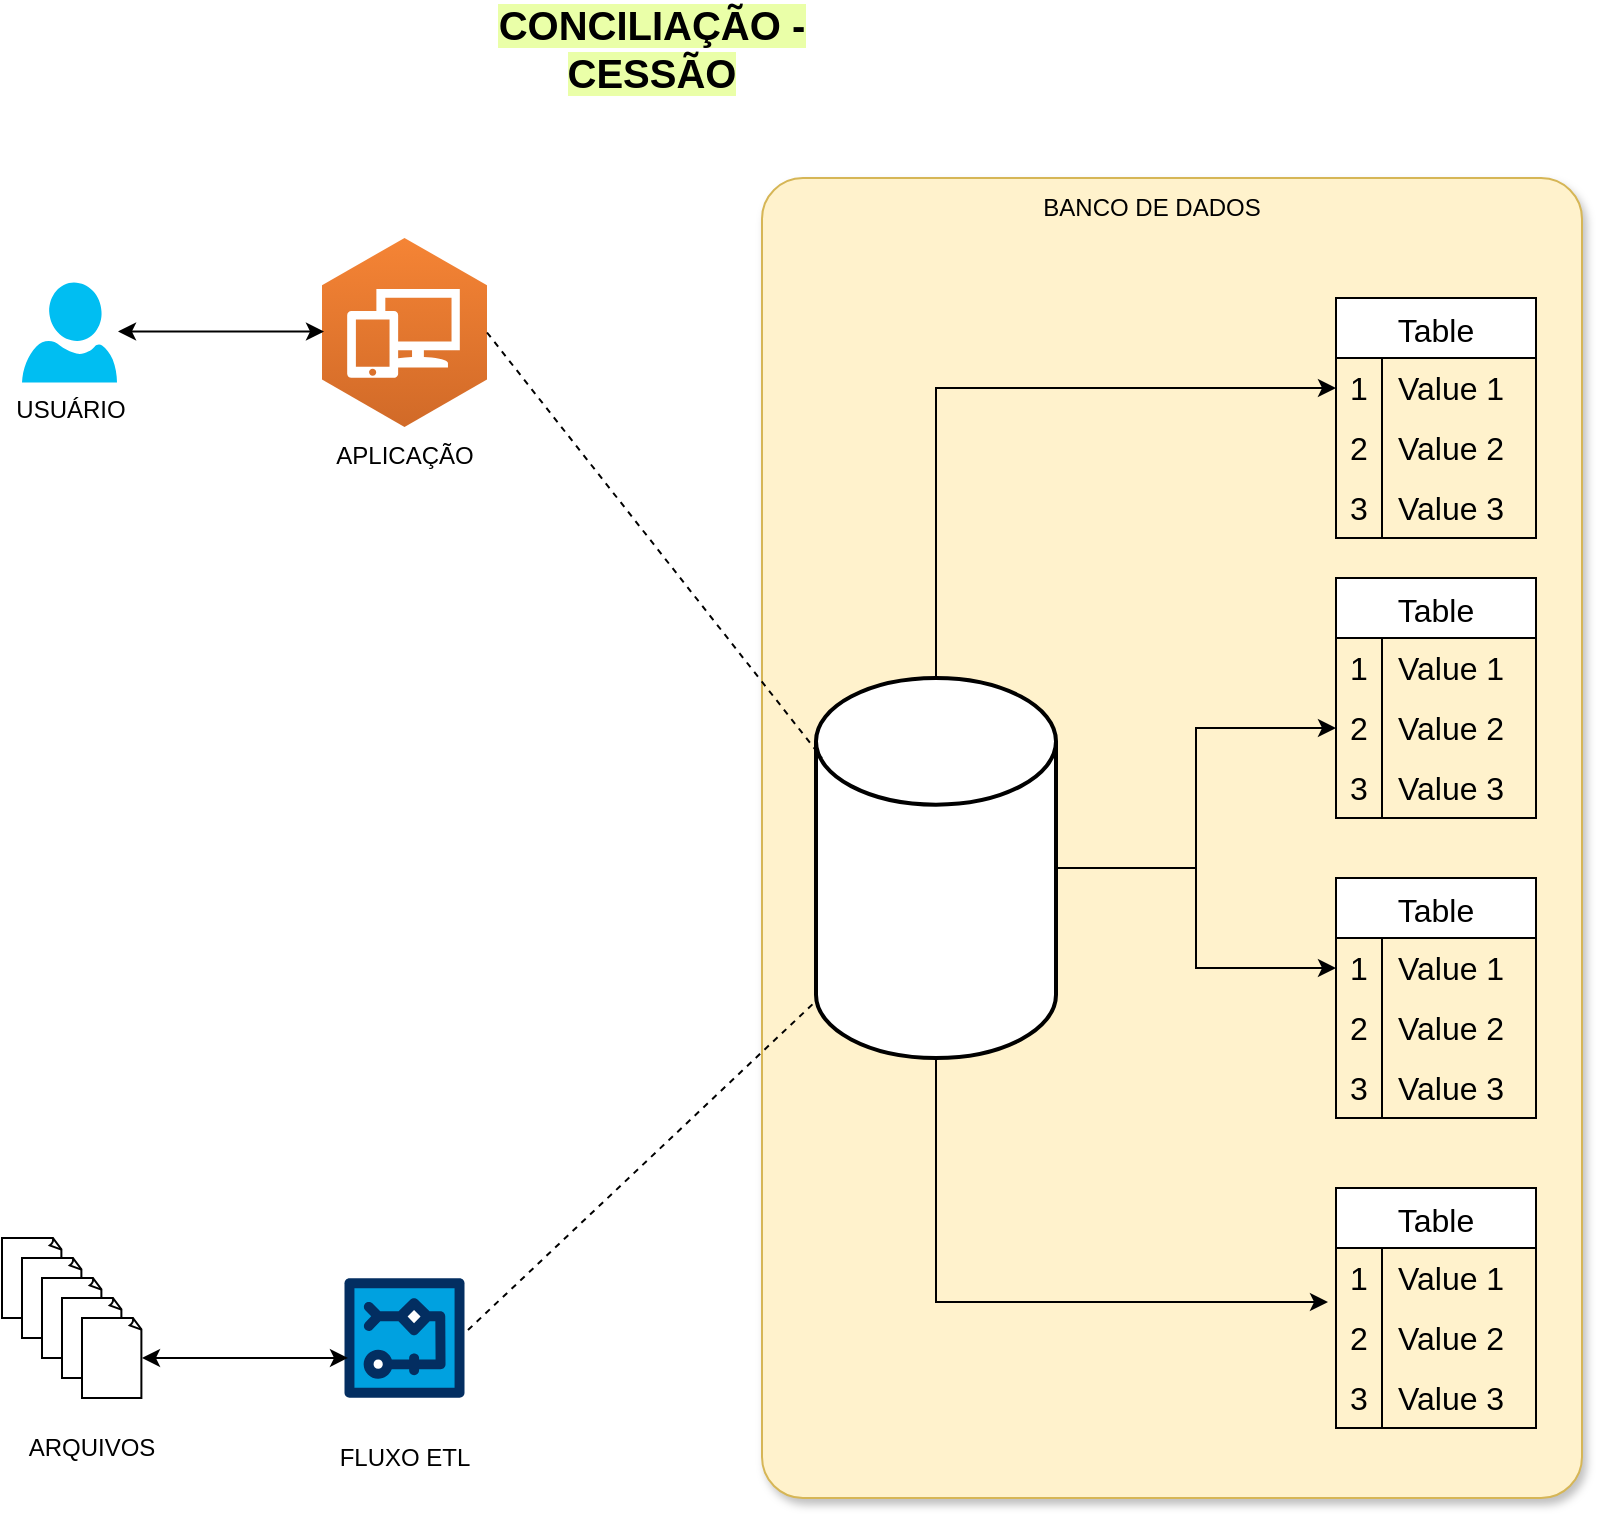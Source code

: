 <mxfile version="26.2.2">
  <diagram name="Página-1" id="dZ1INaviMljP2FmSyb9t">
    <mxGraphModel dx="1876" dy="820" grid="1" gridSize="10" guides="1" tooltips="1" connect="1" arrows="1" fold="1" page="1" pageScale="1" pageWidth="827" pageHeight="1169" math="0" shadow="0">
      <root>
        <mxCell id="0" />
        <mxCell id="1" parent="0" />
        <mxCell id="9CD8Q6830F6TMeSSEY_z-54" value="" style="rounded=1;whiteSpace=wrap;html=1;fillColor=#fff2cc;strokeColor=#d6b656;shadow=1;glass=0;arcSize=5;" vertex="1" parent="1">
          <mxGeometry x="410" y="90" width="410" height="660" as="geometry" />
        </mxCell>
        <mxCell id="9CD8Q6830F6TMeSSEY_z-43" style="edgeStyle=orthogonalEdgeStyle;rounded=0;orthogonalLoop=1;jettySize=auto;html=1;" edge="1" parent="1" source="9CD8Q6830F6TMeSSEY_z-1" target="9CD8Q6830F6TMeSSEY_z-3">
          <mxGeometry relative="1" as="geometry" />
        </mxCell>
        <mxCell id="9CD8Q6830F6TMeSSEY_z-44" style="edgeStyle=orthogonalEdgeStyle;rounded=0;orthogonalLoop=1;jettySize=auto;html=1;exitX=1;exitY=0.5;exitDx=0;exitDy=0;exitPerimeter=0;entryX=0;entryY=0.5;entryDx=0;entryDy=0;" edge="1" parent="1" source="9CD8Q6830F6TMeSSEY_z-1" target="9CD8Q6830F6TMeSSEY_z-16">
          <mxGeometry relative="1" as="geometry" />
        </mxCell>
        <mxCell id="9CD8Q6830F6TMeSSEY_z-45" style="edgeStyle=orthogonalEdgeStyle;rounded=0;orthogonalLoop=1;jettySize=auto;html=1;exitX=1;exitY=0.5;exitDx=0;exitDy=0;exitPerimeter=0;entryX=0;entryY=0.5;entryDx=0;entryDy=0;" edge="1" parent="1" source="9CD8Q6830F6TMeSSEY_z-1" target="9CD8Q6830F6TMeSSEY_z-23">
          <mxGeometry relative="1" as="geometry" />
        </mxCell>
        <mxCell id="9CD8Q6830F6TMeSSEY_z-1" value="" style="strokeWidth=2;html=1;shape=mxgraph.flowchart.database;whiteSpace=wrap;" vertex="1" parent="1">
          <mxGeometry x="437" y="340" width="120" height="190" as="geometry" />
        </mxCell>
        <mxCell id="9CD8Q6830F6TMeSSEY_z-2" value="Table" style="shape=table;startSize=30;container=1;collapsible=0;childLayout=tableLayout;fixedRows=1;rowLines=0;fontStyle=0;strokeColor=default;fontSize=16;" vertex="1" parent="1">
          <mxGeometry x="697" y="150" width="100" height="120" as="geometry" />
        </mxCell>
        <mxCell id="9CD8Q6830F6TMeSSEY_z-3" value="" style="shape=tableRow;horizontal=0;startSize=0;swimlaneHead=0;swimlaneBody=0;top=0;left=0;bottom=0;right=0;collapsible=0;dropTarget=0;fillColor=none;points=[[0,0.5],[1,0.5]];portConstraint=eastwest;strokeColor=inherit;fontSize=16;" vertex="1" parent="9CD8Q6830F6TMeSSEY_z-2">
          <mxGeometry y="30" width="100" height="30" as="geometry" />
        </mxCell>
        <mxCell id="9CD8Q6830F6TMeSSEY_z-4" value="1" style="shape=partialRectangle;html=1;whiteSpace=wrap;connectable=0;fillColor=none;top=0;left=0;bottom=0;right=0;overflow=hidden;pointerEvents=1;strokeColor=inherit;fontSize=16;" vertex="1" parent="9CD8Q6830F6TMeSSEY_z-3">
          <mxGeometry width="23" height="30" as="geometry">
            <mxRectangle width="23" height="30" as="alternateBounds" />
          </mxGeometry>
        </mxCell>
        <mxCell id="9CD8Q6830F6TMeSSEY_z-5" value="Value 1" style="shape=partialRectangle;html=1;whiteSpace=wrap;connectable=0;fillColor=none;top=0;left=0;bottom=0;right=0;align=left;spacingLeft=6;overflow=hidden;strokeColor=inherit;fontSize=16;" vertex="1" parent="9CD8Q6830F6TMeSSEY_z-3">
          <mxGeometry x="23" width="77" height="30" as="geometry">
            <mxRectangle width="77" height="30" as="alternateBounds" />
          </mxGeometry>
        </mxCell>
        <mxCell id="9CD8Q6830F6TMeSSEY_z-6" value="" style="shape=tableRow;horizontal=0;startSize=0;swimlaneHead=0;swimlaneBody=0;top=0;left=0;bottom=0;right=0;collapsible=0;dropTarget=0;fillColor=none;points=[[0,0.5],[1,0.5]];portConstraint=eastwest;strokeColor=inherit;fontSize=16;" vertex="1" parent="9CD8Q6830F6TMeSSEY_z-2">
          <mxGeometry y="60" width="100" height="30" as="geometry" />
        </mxCell>
        <mxCell id="9CD8Q6830F6TMeSSEY_z-7" value="2" style="shape=partialRectangle;html=1;whiteSpace=wrap;connectable=0;fillColor=none;top=0;left=0;bottom=0;right=0;overflow=hidden;strokeColor=inherit;fontSize=16;" vertex="1" parent="9CD8Q6830F6TMeSSEY_z-6">
          <mxGeometry width="23" height="30" as="geometry">
            <mxRectangle width="23" height="30" as="alternateBounds" />
          </mxGeometry>
        </mxCell>
        <mxCell id="9CD8Q6830F6TMeSSEY_z-8" value="Value 2" style="shape=partialRectangle;html=1;whiteSpace=wrap;connectable=0;fillColor=none;top=0;left=0;bottom=0;right=0;align=left;spacingLeft=6;overflow=hidden;strokeColor=inherit;fontSize=16;" vertex="1" parent="9CD8Q6830F6TMeSSEY_z-6">
          <mxGeometry x="23" width="77" height="30" as="geometry">
            <mxRectangle width="77" height="30" as="alternateBounds" />
          </mxGeometry>
        </mxCell>
        <mxCell id="9CD8Q6830F6TMeSSEY_z-9" value="" style="shape=tableRow;horizontal=0;startSize=0;swimlaneHead=0;swimlaneBody=0;top=0;left=0;bottom=0;right=0;collapsible=0;dropTarget=0;fillColor=none;points=[[0,0.5],[1,0.5]];portConstraint=eastwest;strokeColor=inherit;fontSize=16;" vertex="1" parent="9CD8Q6830F6TMeSSEY_z-2">
          <mxGeometry y="90" width="100" height="30" as="geometry" />
        </mxCell>
        <mxCell id="9CD8Q6830F6TMeSSEY_z-10" value="3" style="shape=partialRectangle;html=1;whiteSpace=wrap;connectable=0;fillColor=none;top=0;left=0;bottom=0;right=0;overflow=hidden;strokeColor=inherit;fontSize=16;" vertex="1" parent="9CD8Q6830F6TMeSSEY_z-9">
          <mxGeometry width="23" height="30" as="geometry">
            <mxRectangle width="23" height="30" as="alternateBounds" />
          </mxGeometry>
        </mxCell>
        <mxCell id="9CD8Q6830F6TMeSSEY_z-11" value="Value 3" style="shape=partialRectangle;html=1;whiteSpace=wrap;connectable=0;fillColor=none;top=0;left=0;bottom=0;right=0;align=left;spacingLeft=6;overflow=hidden;strokeColor=inherit;fontSize=16;" vertex="1" parent="9CD8Q6830F6TMeSSEY_z-9">
          <mxGeometry x="23" width="77" height="30" as="geometry">
            <mxRectangle width="77" height="30" as="alternateBounds" />
          </mxGeometry>
        </mxCell>
        <mxCell id="9CD8Q6830F6TMeSSEY_z-12" value="Table" style="shape=table;startSize=30;container=1;collapsible=0;childLayout=tableLayout;fixedRows=1;rowLines=0;fontStyle=0;strokeColor=default;fontSize=16;" vertex="1" parent="1">
          <mxGeometry x="697" y="290" width="100" height="120" as="geometry" />
        </mxCell>
        <mxCell id="9CD8Q6830F6TMeSSEY_z-13" value="" style="shape=tableRow;horizontal=0;startSize=0;swimlaneHead=0;swimlaneBody=0;top=0;left=0;bottom=0;right=0;collapsible=0;dropTarget=0;fillColor=none;points=[[0,0.5],[1,0.5]];portConstraint=eastwest;strokeColor=inherit;fontSize=16;" vertex="1" parent="9CD8Q6830F6TMeSSEY_z-12">
          <mxGeometry y="30" width="100" height="30" as="geometry" />
        </mxCell>
        <mxCell id="9CD8Q6830F6TMeSSEY_z-14" value="1" style="shape=partialRectangle;html=1;whiteSpace=wrap;connectable=0;fillColor=none;top=0;left=0;bottom=0;right=0;overflow=hidden;pointerEvents=1;strokeColor=inherit;fontSize=16;" vertex="1" parent="9CD8Q6830F6TMeSSEY_z-13">
          <mxGeometry width="23" height="30" as="geometry">
            <mxRectangle width="23" height="30" as="alternateBounds" />
          </mxGeometry>
        </mxCell>
        <mxCell id="9CD8Q6830F6TMeSSEY_z-15" value="Value 1" style="shape=partialRectangle;html=1;whiteSpace=wrap;connectable=0;fillColor=none;top=0;left=0;bottom=0;right=0;align=left;spacingLeft=6;overflow=hidden;strokeColor=inherit;fontSize=16;" vertex="1" parent="9CD8Q6830F6TMeSSEY_z-13">
          <mxGeometry x="23" width="77" height="30" as="geometry">
            <mxRectangle width="77" height="30" as="alternateBounds" />
          </mxGeometry>
        </mxCell>
        <mxCell id="9CD8Q6830F6TMeSSEY_z-16" value="" style="shape=tableRow;horizontal=0;startSize=0;swimlaneHead=0;swimlaneBody=0;top=0;left=0;bottom=0;right=0;collapsible=0;dropTarget=0;fillColor=none;points=[[0,0.5],[1,0.5]];portConstraint=eastwest;strokeColor=inherit;fontSize=16;" vertex="1" parent="9CD8Q6830F6TMeSSEY_z-12">
          <mxGeometry y="60" width="100" height="30" as="geometry" />
        </mxCell>
        <mxCell id="9CD8Q6830F6TMeSSEY_z-17" value="2" style="shape=partialRectangle;html=1;whiteSpace=wrap;connectable=0;fillColor=none;top=0;left=0;bottom=0;right=0;overflow=hidden;strokeColor=inherit;fontSize=16;" vertex="1" parent="9CD8Q6830F6TMeSSEY_z-16">
          <mxGeometry width="23" height="30" as="geometry">
            <mxRectangle width="23" height="30" as="alternateBounds" />
          </mxGeometry>
        </mxCell>
        <mxCell id="9CD8Q6830F6TMeSSEY_z-18" value="Value 2" style="shape=partialRectangle;html=1;whiteSpace=wrap;connectable=0;fillColor=none;top=0;left=0;bottom=0;right=0;align=left;spacingLeft=6;overflow=hidden;strokeColor=inherit;fontSize=16;" vertex="1" parent="9CD8Q6830F6TMeSSEY_z-16">
          <mxGeometry x="23" width="77" height="30" as="geometry">
            <mxRectangle width="77" height="30" as="alternateBounds" />
          </mxGeometry>
        </mxCell>
        <mxCell id="9CD8Q6830F6TMeSSEY_z-19" value="" style="shape=tableRow;horizontal=0;startSize=0;swimlaneHead=0;swimlaneBody=0;top=0;left=0;bottom=0;right=0;collapsible=0;dropTarget=0;fillColor=none;points=[[0,0.5],[1,0.5]];portConstraint=eastwest;strokeColor=inherit;fontSize=16;" vertex="1" parent="9CD8Q6830F6TMeSSEY_z-12">
          <mxGeometry y="90" width="100" height="30" as="geometry" />
        </mxCell>
        <mxCell id="9CD8Q6830F6TMeSSEY_z-20" value="3" style="shape=partialRectangle;html=1;whiteSpace=wrap;connectable=0;fillColor=none;top=0;left=0;bottom=0;right=0;overflow=hidden;strokeColor=inherit;fontSize=16;" vertex="1" parent="9CD8Q6830F6TMeSSEY_z-19">
          <mxGeometry width="23" height="30" as="geometry">
            <mxRectangle width="23" height="30" as="alternateBounds" />
          </mxGeometry>
        </mxCell>
        <mxCell id="9CD8Q6830F6TMeSSEY_z-21" value="Value 3" style="shape=partialRectangle;html=1;whiteSpace=wrap;connectable=0;fillColor=none;top=0;left=0;bottom=0;right=0;align=left;spacingLeft=6;overflow=hidden;strokeColor=inherit;fontSize=16;" vertex="1" parent="9CD8Q6830F6TMeSSEY_z-19">
          <mxGeometry x="23" width="77" height="30" as="geometry">
            <mxRectangle width="77" height="30" as="alternateBounds" />
          </mxGeometry>
        </mxCell>
        <mxCell id="9CD8Q6830F6TMeSSEY_z-22" value="Table" style="shape=table;startSize=30;container=1;collapsible=0;childLayout=tableLayout;fixedRows=1;rowLines=0;fontStyle=0;strokeColor=default;fontSize=16;" vertex="1" parent="1">
          <mxGeometry x="697" y="440" width="100" height="120" as="geometry" />
        </mxCell>
        <mxCell id="9CD8Q6830F6TMeSSEY_z-23" value="" style="shape=tableRow;horizontal=0;startSize=0;swimlaneHead=0;swimlaneBody=0;top=0;left=0;bottom=0;right=0;collapsible=0;dropTarget=0;fillColor=none;points=[[0,0.5],[1,0.5]];portConstraint=eastwest;strokeColor=inherit;fontSize=16;" vertex="1" parent="9CD8Q6830F6TMeSSEY_z-22">
          <mxGeometry y="30" width="100" height="30" as="geometry" />
        </mxCell>
        <mxCell id="9CD8Q6830F6TMeSSEY_z-24" value="1" style="shape=partialRectangle;html=1;whiteSpace=wrap;connectable=0;fillColor=none;top=0;left=0;bottom=0;right=0;overflow=hidden;pointerEvents=1;strokeColor=inherit;fontSize=16;" vertex="1" parent="9CD8Q6830F6TMeSSEY_z-23">
          <mxGeometry width="23" height="30" as="geometry">
            <mxRectangle width="23" height="30" as="alternateBounds" />
          </mxGeometry>
        </mxCell>
        <mxCell id="9CD8Q6830F6TMeSSEY_z-25" value="Value 1" style="shape=partialRectangle;html=1;whiteSpace=wrap;connectable=0;fillColor=none;top=0;left=0;bottom=0;right=0;align=left;spacingLeft=6;overflow=hidden;strokeColor=inherit;fontSize=16;" vertex="1" parent="9CD8Q6830F6TMeSSEY_z-23">
          <mxGeometry x="23" width="77" height="30" as="geometry">
            <mxRectangle width="77" height="30" as="alternateBounds" />
          </mxGeometry>
        </mxCell>
        <mxCell id="9CD8Q6830F6TMeSSEY_z-26" value="" style="shape=tableRow;horizontal=0;startSize=0;swimlaneHead=0;swimlaneBody=0;top=0;left=0;bottom=0;right=0;collapsible=0;dropTarget=0;fillColor=none;points=[[0,0.5],[1,0.5]];portConstraint=eastwest;strokeColor=inherit;fontSize=16;" vertex="1" parent="9CD8Q6830F6TMeSSEY_z-22">
          <mxGeometry y="60" width="100" height="30" as="geometry" />
        </mxCell>
        <mxCell id="9CD8Q6830F6TMeSSEY_z-27" value="2" style="shape=partialRectangle;html=1;whiteSpace=wrap;connectable=0;fillColor=none;top=0;left=0;bottom=0;right=0;overflow=hidden;strokeColor=inherit;fontSize=16;" vertex="1" parent="9CD8Q6830F6TMeSSEY_z-26">
          <mxGeometry width="23" height="30" as="geometry">
            <mxRectangle width="23" height="30" as="alternateBounds" />
          </mxGeometry>
        </mxCell>
        <mxCell id="9CD8Q6830F6TMeSSEY_z-28" value="Value 2" style="shape=partialRectangle;html=1;whiteSpace=wrap;connectable=0;fillColor=none;top=0;left=0;bottom=0;right=0;align=left;spacingLeft=6;overflow=hidden;strokeColor=inherit;fontSize=16;" vertex="1" parent="9CD8Q6830F6TMeSSEY_z-26">
          <mxGeometry x="23" width="77" height="30" as="geometry">
            <mxRectangle width="77" height="30" as="alternateBounds" />
          </mxGeometry>
        </mxCell>
        <mxCell id="9CD8Q6830F6TMeSSEY_z-29" value="" style="shape=tableRow;horizontal=0;startSize=0;swimlaneHead=0;swimlaneBody=0;top=0;left=0;bottom=0;right=0;collapsible=0;dropTarget=0;fillColor=none;points=[[0,0.5],[1,0.5]];portConstraint=eastwest;strokeColor=inherit;fontSize=16;" vertex="1" parent="9CD8Q6830F6TMeSSEY_z-22">
          <mxGeometry y="90" width="100" height="30" as="geometry" />
        </mxCell>
        <mxCell id="9CD8Q6830F6TMeSSEY_z-30" value="3" style="shape=partialRectangle;html=1;whiteSpace=wrap;connectable=0;fillColor=none;top=0;left=0;bottom=0;right=0;overflow=hidden;strokeColor=inherit;fontSize=16;" vertex="1" parent="9CD8Q6830F6TMeSSEY_z-29">
          <mxGeometry width="23" height="30" as="geometry">
            <mxRectangle width="23" height="30" as="alternateBounds" />
          </mxGeometry>
        </mxCell>
        <mxCell id="9CD8Q6830F6TMeSSEY_z-31" value="Value 3" style="shape=partialRectangle;html=1;whiteSpace=wrap;connectable=0;fillColor=none;top=0;left=0;bottom=0;right=0;align=left;spacingLeft=6;overflow=hidden;strokeColor=inherit;fontSize=16;" vertex="1" parent="9CD8Q6830F6TMeSSEY_z-29">
          <mxGeometry x="23" width="77" height="30" as="geometry">
            <mxRectangle width="77" height="30" as="alternateBounds" />
          </mxGeometry>
        </mxCell>
        <mxCell id="9CD8Q6830F6TMeSSEY_z-32" value="Table" style="shape=table;startSize=30;container=1;collapsible=0;childLayout=tableLayout;fixedRows=1;rowLines=0;fontStyle=0;strokeColor=default;fontSize=16;" vertex="1" parent="1">
          <mxGeometry x="697" y="595" width="100" height="120" as="geometry" />
        </mxCell>
        <mxCell id="9CD8Q6830F6TMeSSEY_z-33" value="" style="shape=tableRow;horizontal=0;startSize=0;swimlaneHead=0;swimlaneBody=0;top=0;left=0;bottom=0;right=0;collapsible=0;dropTarget=0;fillColor=none;points=[[0,0.5],[1,0.5]];portConstraint=eastwest;strokeColor=inherit;fontSize=16;" vertex="1" parent="9CD8Q6830F6TMeSSEY_z-32">
          <mxGeometry y="30" width="100" height="30" as="geometry" />
        </mxCell>
        <mxCell id="9CD8Q6830F6TMeSSEY_z-34" value="1" style="shape=partialRectangle;html=1;whiteSpace=wrap;connectable=0;fillColor=none;top=0;left=0;bottom=0;right=0;overflow=hidden;pointerEvents=1;strokeColor=inherit;fontSize=16;" vertex="1" parent="9CD8Q6830F6TMeSSEY_z-33">
          <mxGeometry width="23" height="30" as="geometry">
            <mxRectangle width="23" height="30" as="alternateBounds" />
          </mxGeometry>
        </mxCell>
        <mxCell id="9CD8Q6830F6TMeSSEY_z-35" value="Value 1" style="shape=partialRectangle;html=1;whiteSpace=wrap;connectable=0;fillColor=none;top=0;left=0;bottom=0;right=0;align=left;spacingLeft=6;overflow=hidden;strokeColor=inherit;fontSize=16;" vertex="1" parent="9CD8Q6830F6TMeSSEY_z-33">
          <mxGeometry x="23" width="77" height="30" as="geometry">
            <mxRectangle width="77" height="30" as="alternateBounds" />
          </mxGeometry>
        </mxCell>
        <mxCell id="9CD8Q6830F6TMeSSEY_z-36" value="" style="shape=tableRow;horizontal=0;startSize=0;swimlaneHead=0;swimlaneBody=0;top=0;left=0;bottom=0;right=0;collapsible=0;dropTarget=0;fillColor=none;points=[[0,0.5],[1,0.5]];portConstraint=eastwest;strokeColor=inherit;fontSize=16;" vertex="1" parent="9CD8Q6830F6TMeSSEY_z-32">
          <mxGeometry y="60" width="100" height="30" as="geometry" />
        </mxCell>
        <mxCell id="9CD8Q6830F6TMeSSEY_z-37" value="2" style="shape=partialRectangle;html=1;whiteSpace=wrap;connectable=0;fillColor=none;top=0;left=0;bottom=0;right=0;overflow=hidden;strokeColor=inherit;fontSize=16;" vertex="1" parent="9CD8Q6830F6TMeSSEY_z-36">
          <mxGeometry width="23" height="30" as="geometry">
            <mxRectangle width="23" height="30" as="alternateBounds" />
          </mxGeometry>
        </mxCell>
        <mxCell id="9CD8Q6830F6TMeSSEY_z-38" value="Value 2" style="shape=partialRectangle;html=1;whiteSpace=wrap;connectable=0;fillColor=none;top=0;left=0;bottom=0;right=0;align=left;spacingLeft=6;overflow=hidden;strokeColor=inherit;fontSize=16;" vertex="1" parent="9CD8Q6830F6TMeSSEY_z-36">
          <mxGeometry x="23" width="77" height="30" as="geometry">
            <mxRectangle width="77" height="30" as="alternateBounds" />
          </mxGeometry>
        </mxCell>
        <mxCell id="9CD8Q6830F6TMeSSEY_z-39" value="" style="shape=tableRow;horizontal=0;startSize=0;swimlaneHead=0;swimlaneBody=0;top=0;left=0;bottom=0;right=0;collapsible=0;dropTarget=0;fillColor=none;points=[[0,0.5],[1,0.5]];portConstraint=eastwest;strokeColor=inherit;fontSize=16;" vertex="1" parent="9CD8Q6830F6TMeSSEY_z-32">
          <mxGeometry y="90" width="100" height="30" as="geometry" />
        </mxCell>
        <mxCell id="9CD8Q6830F6TMeSSEY_z-40" value="3" style="shape=partialRectangle;html=1;whiteSpace=wrap;connectable=0;fillColor=none;top=0;left=0;bottom=0;right=0;overflow=hidden;strokeColor=inherit;fontSize=16;" vertex="1" parent="9CD8Q6830F6TMeSSEY_z-39">
          <mxGeometry width="23" height="30" as="geometry">
            <mxRectangle width="23" height="30" as="alternateBounds" />
          </mxGeometry>
        </mxCell>
        <mxCell id="9CD8Q6830F6TMeSSEY_z-41" value="Value 3" style="shape=partialRectangle;html=1;whiteSpace=wrap;connectable=0;fillColor=none;top=0;left=0;bottom=0;right=0;align=left;spacingLeft=6;overflow=hidden;strokeColor=inherit;fontSize=16;" vertex="1" parent="9CD8Q6830F6TMeSSEY_z-39">
          <mxGeometry x="23" width="77" height="30" as="geometry">
            <mxRectangle width="77" height="30" as="alternateBounds" />
          </mxGeometry>
        </mxCell>
        <mxCell id="9CD8Q6830F6TMeSSEY_z-42" value="USUÁRIO" style="verticalLabelPosition=bottom;html=1;verticalAlign=top;align=center;strokeColor=none;fillColor=#00BEF2;shape=mxgraph.azure.user;" vertex="1" parent="1">
          <mxGeometry x="40" y="142.25" width="47.5" height="50" as="geometry" />
        </mxCell>
        <mxCell id="9CD8Q6830F6TMeSSEY_z-46" style="edgeStyle=orthogonalEdgeStyle;rounded=0;orthogonalLoop=1;jettySize=auto;html=1;entryX=-0.04;entryY=0.9;entryDx=0;entryDy=0;entryPerimeter=0;" edge="1" parent="1" source="9CD8Q6830F6TMeSSEY_z-1" target="9CD8Q6830F6TMeSSEY_z-33">
          <mxGeometry relative="1" as="geometry" />
        </mxCell>
        <mxCell id="9CD8Q6830F6TMeSSEY_z-48" value="APLICAÇÃO" style="outlineConnect=0;dashed=0;verticalLabelPosition=bottom;verticalAlign=top;align=center;html=1;shape=mxgraph.aws3.workspaces;fillColor=#D16A28;gradientColor=#F58435;gradientDirection=north;" vertex="1" parent="1">
          <mxGeometry x="190" y="120" width="82.5" height="94.5" as="geometry" />
        </mxCell>
        <mxCell id="9CD8Q6830F6TMeSSEY_z-50" value="" style="endArrow=none;dashed=1;html=1;rounded=0;exitX=1;exitY=0.5;exitDx=0;exitDy=0;exitPerimeter=0;" edge="1" parent="1" source="9CD8Q6830F6TMeSSEY_z-48">
          <mxGeometry width="50" height="50" relative="1" as="geometry">
            <mxPoint x="390" y="430" as="sourcePoint" />
            <mxPoint x="440" y="380" as="targetPoint" />
          </mxGeometry>
        </mxCell>
        <mxCell id="9CD8Q6830F6TMeSSEY_z-52" value="FLUXO ETL" style="verticalLabelPosition=bottom;aspect=fixed;html=1;shape=mxgraph.salesforce.workflow;" vertex="1" parent="1">
          <mxGeometry x="201.25" y="640" width="60" height="60" as="geometry" />
        </mxCell>
        <mxCell id="9CD8Q6830F6TMeSSEY_z-53" value="" style="endArrow=none;dashed=1;html=1;rounded=0;exitX=1.029;exitY=0.433;exitDx=0;exitDy=0;exitPerimeter=0;entryX=0;entryY=0.85;entryDx=0;entryDy=0;entryPerimeter=0;" edge="1" parent="1" source="9CD8Q6830F6TMeSSEY_z-52" target="9CD8Q6830F6TMeSSEY_z-1">
          <mxGeometry width="50" height="50" relative="1" as="geometry">
            <mxPoint x="283" y="177" as="sourcePoint" />
            <mxPoint x="450" y="390" as="targetPoint" />
            <Array as="points" />
          </mxGeometry>
        </mxCell>
        <mxCell id="9CD8Q6830F6TMeSSEY_z-56" value="" style="whiteSpace=wrap;html=1;shape=mxgraph.basic.document" vertex="1" parent="1">
          <mxGeometry x="30" y="620" width="30" height="40" as="geometry" />
        </mxCell>
        <mxCell id="9CD8Q6830F6TMeSSEY_z-57" value="" style="whiteSpace=wrap;html=1;shape=mxgraph.basic.document" vertex="1" parent="1">
          <mxGeometry x="40" y="630" width="30" height="40" as="geometry" />
        </mxCell>
        <mxCell id="9CD8Q6830F6TMeSSEY_z-58" value="" style="whiteSpace=wrap;html=1;shape=mxgraph.basic.document" vertex="1" parent="1">
          <mxGeometry x="50" y="640" width="30" height="40" as="geometry" />
        </mxCell>
        <mxCell id="9CD8Q6830F6TMeSSEY_z-59" value="" style="whiteSpace=wrap;html=1;shape=mxgraph.basic.document" vertex="1" parent="1">
          <mxGeometry x="60" y="650" width="30" height="40" as="geometry" />
        </mxCell>
        <mxCell id="9CD8Q6830F6TMeSSEY_z-60" value="" style="whiteSpace=wrap;html=1;shape=mxgraph.basic.document" vertex="1" parent="1">
          <mxGeometry x="70" y="660" width="30" height="40" as="geometry" />
        </mxCell>
        <mxCell id="9CD8Q6830F6TMeSSEY_z-61" value="" style="endArrow=classic;startArrow=classic;html=1;rounded=0;entryX=0.029;entryY=0.667;entryDx=0;entryDy=0;entryPerimeter=0;exitX=1;exitY=0.5;exitDx=0;exitDy=0;exitPerimeter=0;" edge="1" parent="1" source="9CD8Q6830F6TMeSSEY_z-60" target="9CD8Q6830F6TMeSSEY_z-52">
          <mxGeometry width="50" height="50" relative="1" as="geometry">
            <mxPoint x="100" y="685" as="sourcePoint" />
            <mxPoint x="150" y="635" as="targetPoint" />
          </mxGeometry>
        </mxCell>
        <mxCell id="9CD8Q6830F6TMeSSEY_z-63" value="" style="endArrow=classic;startArrow=classic;html=1;rounded=0;entryX=0.029;entryY=0.667;entryDx=0;entryDy=0;entryPerimeter=0;exitX=1;exitY=0.5;exitDx=0;exitDy=0;exitPerimeter=0;" edge="1" parent="1">
          <mxGeometry width="50" height="50" relative="1" as="geometry">
            <mxPoint x="88" y="166.75" as="sourcePoint" />
            <mxPoint x="191" y="166.75" as="targetPoint" />
          </mxGeometry>
        </mxCell>
        <mxCell id="9CD8Q6830F6TMeSSEY_z-64" value="&lt;b&gt;&lt;font style=&quot;background-color: rgb(234, 255, 168); font-size: 20px;&quot;&gt;CONCILIAÇÃO - CESSÃO&lt;/font&gt;&lt;/b&gt;" style="text;strokeColor=none;align=center;fillColor=none;html=1;verticalAlign=middle;whiteSpace=wrap;rounded=0;" vertex="1" parent="1">
          <mxGeometry x="240" y="10" width="230" height="30" as="geometry" />
        </mxCell>
        <mxCell id="9CD8Q6830F6TMeSSEY_z-65" value="BANCO DE DADOS" style="text;strokeColor=none;align=center;fillColor=none;html=1;verticalAlign=middle;whiteSpace=wrap;rounded=0;" vertex="1" parent="1">
          <mxGeometry x="530" y="90" width="150" height="30" as="geometry" />
        </mxCell>
        <mxCell id="9CD8Q6830F6TMeSSEY_z-66" value="ARQUIVOS" style="text;strokeColor=none;align=center;fillColor=none;html=1;verticalAlign=middle;whiteSpace=wrap;rounded=0;" vertex="1" parent="1">
          <mxGeometry x="45" y="710" width="60" height="30" as="geometry" />
        </mxCell>
      </root>
    </mxGraphModel>
  </diagram>
</mxfile>
